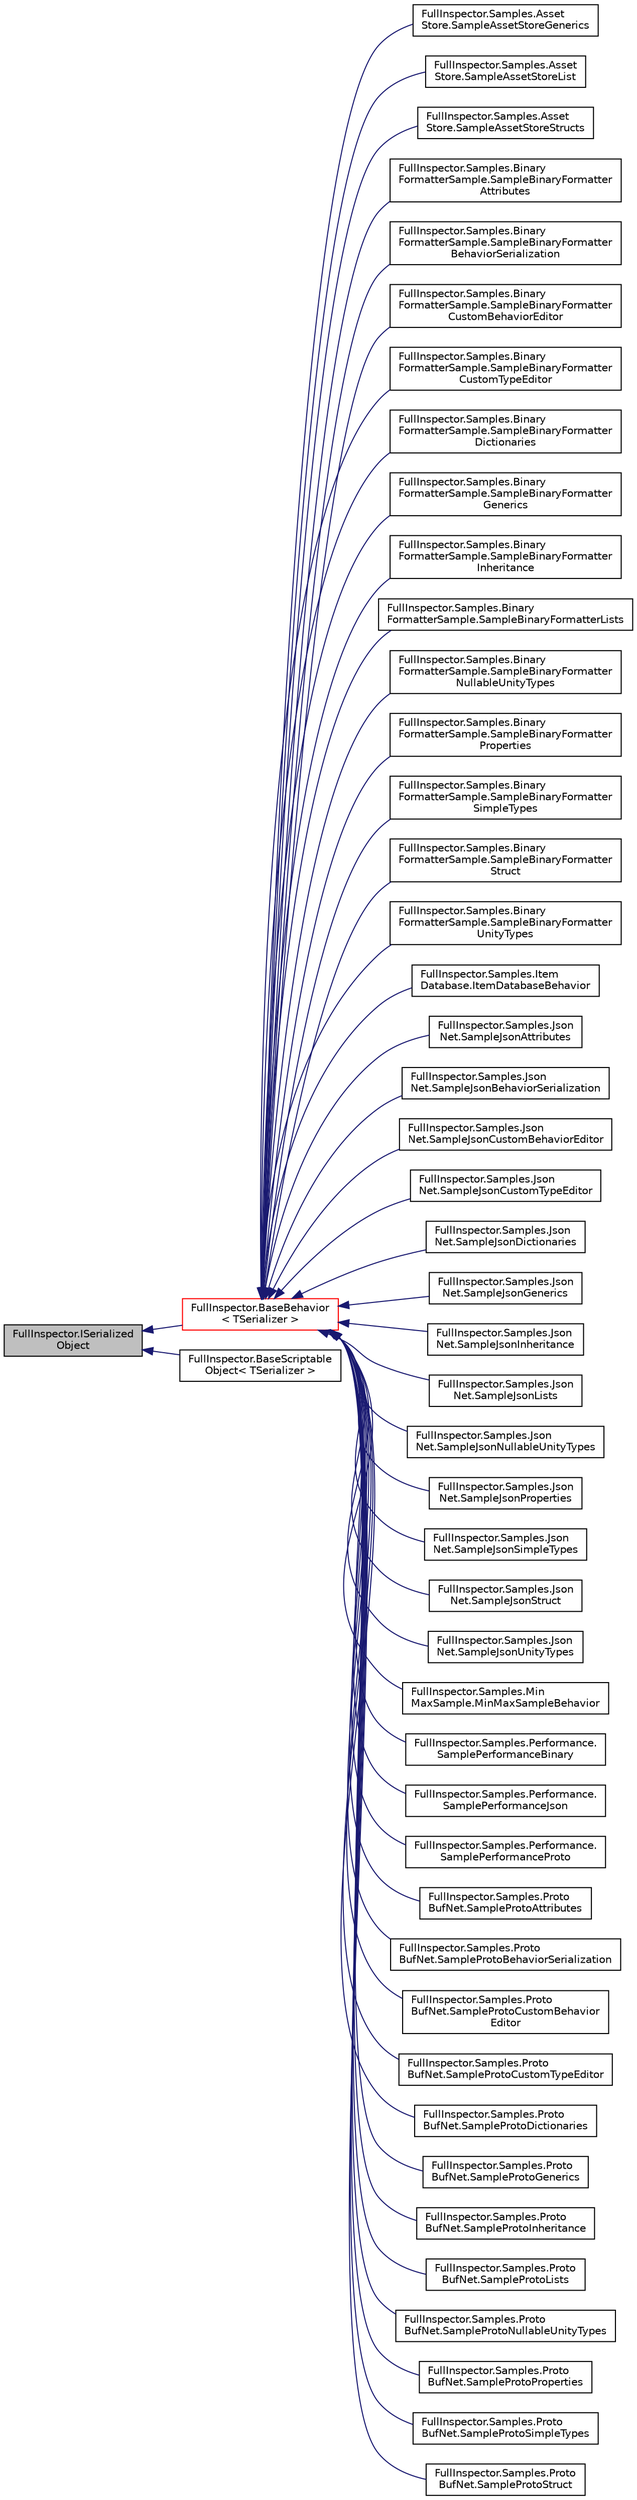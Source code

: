 digraph "FullInspector.ISerializedObject"
{
  edge [fontname="Helvetica",fontsize="10",labelfontname="Helvetica",labelfontsize="10"];
  node [fontname="Helvetica",fontsize="10",shape=record];
  rankdir="LR";
  Node1 [label="FullInspector.ISerialized\lObject",height=0.2,width=0.4,color="black", fillcolor="grey75", style="filled" fontcolor="black"];
  Node1 -> Node2 [dir="back",color="midnightblue",fontsize="10",style="solid",fontname="Helvetica"];
  Node2 [label="FullInspector.BaseBehavior\l\< TSerializer \>",height=0.2,width=0.4,color="red", fillcolor="white", style="filled",URL="$class_full_inspector_1_1_base_behavior_3_01_t_serializer_01_4.html",tooltip="Provides a better inspector and serialization experience in Unity. "];
  Node2 -> Node3 [dir="back",color="midnightblue",fontsize="10",style="solid",fontname="Helvetica"];
  Node3 [label="FullInspector.Samples.Asset\lStore.SampleAssetStoreGenerics",height=0.2,width=0.4,color="black", fillcolor="white", style="filled",URL="$class_full_inspector_1_1_samples_1_1_asset_store_1_1_sample_asset_store_generics.html"];
  Node2 -> Node4 [dir="back",color="midnightblue",fontsize="10",style="solid",fontname="Helvetica"];
  Node4 [label="FullInspector.Samples.Asset\lStore.SampleAssetStoreList",height=0.2,width=0.4,color="black", fillcolor="white", style="filled",URL="$class_full_inspector_1_1_samples_1_1_asset_store_1_1_sample_asset_store_list.html"];
  Node2 -> Node5 [dir="back",color="midnightblue",fontsize="10",style="solid",fontname="Helvetica"];
  Node5 [label="FullInspector.Samples.Asset\lStore.SampleAssetStoreStructs",height=0.2,width=0.4,color="black", fillcolor="white", style="filled",URL="$class_full_inspector_1_1_samples_1_1_asset_store_1_1_sample_asset_store_structs.html"];
  Node2 -> Node6 [dir="back",color="midnightblue",fontsize="10",style="solid",fontname="Helvetica"];
  Node6 [label="FullInspector.Samples.Binary\lFormatterSample.SampleBinaryFormatter\lAttributes",height=0.2,width=0.4,color="black", fillcolor="white", style="filled",URL="$class_full_inspector_1_1_samples_1_1_binary_formatter_sample_1_1_sample_binary_formatter_attributes.html"];
  Node2 -> Node7 [dir="back",color="midnightblue",fontsize="10",style="solid",fontname="Helvetica"];
  Node7 [label="FullInspector.Samples.Binary\lFormatterSample.SampleBinaryFormatter\lBehaviorSerialization",height=0.2,width=0.4,color="black", fillcolor="white", style="filled",URL="$class_full_inspector_1_1_samples_1_1_binary_formatter_sample_1_1_sample_binary_formatter_behavior_serialization.html"];
  Node2 -> Node8 [dir="back",color="midnightblue",fontsize="10",style="solid",fontname="Helvetica"];
  Node8 [label="FullInspector.Samples.Binary\lFormatterSample.SampleBinaryFormatter\lCustomBehaviorEditor",height=0.2,width=0.4,color="black", fillcolor="white", style="filled",URL="$class_full_inspector_1_1_samples_1_1_binary_formatter_sample_1_1_sample_binary_formatter_custom_behavior_editor.html"];
  Node2 -> Node9 [dir="back",color="midnightblue",fontsize="10",style="solid",fontname="Helvetica"];
  Node9 [label="FullInspector.Samples.Binary\lFormatterSample.SampleBinaryFormatter\lCustomTypeEditor",height=0.2,width=0.4,color="black", fillcolor="white", style="filled",URL="$class_full_inspector_1_1_samples_1_1_binary_formatter_sample_1_1_sample_binary_formatter_custom_type_editor.html"];
  Node2 -> Node10 [dir="back",color="midnightblue",fontsize="10",style="solid",fontname="Helvetica"];
  Node10 [label="FullInspector.Samples.Binary\lFormatterSample.SampleBinaryFormatter\lDictionaries",height=0.2,width=0.4,color="black", fillcolor="white", style="filled",URL="$class_full_inspector_1_1_samples_1_1_binary_formatter_sample_1_1_sample_binary_formatter_dictionaries.html"];
  Node2 -> Node11 [dir="back",color="midnightblue",fontsize="10",style="solid",fontname="Helvetica"];
  Node11 [label="FullInspector.Samples.Binary\lFormatterSample.SampleBinaryFormatter\lGenerics",height=0.2,width=0.4,color="black", fillcolor="white", style="filled",URL="$class_full_inspector_1_1_samples_1_1_binary_formatter_sample_1_1_sample_binary_formatter_generics.html"];
  Node2 -> Node12 [dir="back",color="midnightblue",fontsize="10",style="solid",fontname="Helvetica"];
  Node12 [label="FullInspector.Samples.Binary\lFormatterSample.SampleBinaryFormatter\lInheritance",height=0.2,width=0.4,color="black", fillcolor="white", style="filled",URL="$class_full_inspector_1_1_samples_1_1_binary_formatter_sample_1_1_sample_binary_formatter_inheritance.html"];
  Node2 -> Node13 [dir="back",color="midnightblue",fontsize="10",style="solid",fontname="Helvetica"];
  Node13 [label="FullInspector.Samples.Binary\lFormatterSample.SampleBinaryFormatterLists",height=0.2,width=0.4,color="black", fillcolor="white", style="filled",URL="$class_full_inspector_1_1_samples_1_1_binary_formatter_sample_1_1_sample_binary_formatter_lists.html"];
  Node2 -> Node14 [dir="back",color="midnightblue",fontsize="10",style="solid",fontname="Helvetica"];
  Node14 [label="FullInspector.Samples.Binary\lFormatterSample.SampleBinaryFormatter\lNullableUnityTypes",height=0.2,width=0.4,color="black", fillcolor="white", style="filled",URL="$class_full_inspector_1_1_samples_1_1_binary_formatter_sample_1_1_sample_binary_formatter_nullable_unity_types.html"];
  Node2 -> Node15 [dir="back",color="midnightblue",fontsize="10",style="solid",fontname="Helvetica"];
  Node15 [label="FullInspector.Samples.Binary\lFormatterSample.SampleBinaryFormatter\lProperties",height=0.2,width=0.4,color="black", fillcolor="white", style="filled",URL="$class_full_inspector_1_1_samples_1_1_binary_formatter_sample_1_1_sample_binary_formatter_properties.html"];
  Node2 -> Node16 [dir="back",color="midnightblue",fontsize="10",style="solid",fontname="Helvetica"];
  Node16 [label="FullInspector.Samples.Binary\lFormatterSample.SampleBinaryFormatter\lSimpleTypes",height=0.2,width=0.4,color="black", fillcolor="white", style="filled",URL="$class_full_inspector_1_1_samples_1_1_binary_formatter_sample_1_1_sample_binary_formatter_simple_types.html"];
  Node2 -> Node17 [dir="back",color="midnightblue",fontsize="10",style="solid",fontname="Helvetica"];
  Node17 [label="FullInspector.Samples.Binary\lFormatterSample.SampleBinaryFormatter\lStruct",height=0.2,width=0.4,color="black", fillcolor="white", style="filled",URL="$class_full_inspector_1_1_samples_1_1_binary_formatter_sample_1_1_sample_binary_formatter_struct.html"];
  Node2 -> Node18 [dir="back",color="midnightblue",fontsize="10",style="solid",fontname="Helvetica"];
  Node18 [label="FullInspector.Samples.Binary\lFormatterSample.SampleBinaryFormatter\lUnityTypes",height=0.2,width=0.4,color="black", fillcolor="white", style="filled",URL="$class_full_inspector_1_1_samples_1_1_binary_formatter_sample_1_1_sample_binary_formatter_unity_types.html"];
  Node2 -> Node19 [dir="back",color="midnightblue",fontsize="10",style="solid",fontname="Helvetica"];
  Node19 [label="FullInspector.Samples.Item\lDatabase.ItemDatabaseBehavior",height=0.2,width=0.4,color="black", fillcolor="white", style="filled",URL="$class_full_inspector_1_1_samples_1_1_item_database_1_1_item_database_behavior.html"];
  Node2 -> Node20 [dir="back",color="midnightblue",fontsize="10",style="solid",fontname="Helvetica"];
  Node20 [label="FullInspector.Samples.Json\lNet.SampleJsonAttributes",height=0.2,width=0.4,color="black", fillcolor="white", style="filled",URL="$class_full_inspector_1_1_samples_1_1_json_net_1_1_sample_json_attributes.html"];
  Node2 -> Node21 [dir="back",color="midnightblue",fontsize="10",style="solid",fontname="Helvetica"];
  Node21 [label="FullInspector.Samples.Json\lNet.SampleJsonBehaviorSerialization",height=0.2,width=0.4,color="black", fillcolor="white", style="filled",URL="$class_full_inspector_1_1_samples_1_1_json_net_1_1_sample_json_behavior_serialization.html"];
  Node2 -> Node22 [dir="back",color="midnightblue",fontsize="10",style="solid",fontname="Helvetica"];
  Node22 [label="FullInspector.Samples.Json\lNet.SampleJsonCustomBehaviorEditor",height=0.2,width=0.4,color="black", fillcolor="white", style="filled",URL="$class_full_inspector_1_1_samples_1_1_json_net_1_1_sample_json_custom_behavior_editor.html"];
  Node2 -> Node23 [dir="back",color="midnightblue",fontsize="10",style="solid",fontname="Helvetica"];
  Node23 [label="FullInspector.Samples.Json\lNet.SampleJsonCustomTypeEditor",height=0.2,width=0.4,color="black", fillcolor="white", style="filled",URL="$class_full_inspector_1_1_samples_1_1_json_net_1_1_sample_json_custom_type_editor.html"];
  Node2 -> Node24 [dir="back",color="midnightblue",fontsize="10",style="solid",fontname="Helvetica"];
  Node24 [label="FullInspector.Samples.Json\lNet.SampleJsonDictionaries",height=0.2,width=0.4,color="black", fillcolor="white", style="filled",URL="$class_full_inspector_1_1_samples_1_1_json_net_1_1_sample_json_dictionaries.html"];
  Node2 -> Node25 [dir="back",color="midnightblue",fontsize="10",style="solid",fontname="Helvetica"];
  Node25 [label="FullInspector.Samples.Json\lNet.SampleJsonGenerics",height=0.2,width=0.4,color="black", fillcolor="white", style="filled",URL="$class_full_inspector_1_1_samples_1_1_json_net_1_1_sample_json_generics.html"];
  Node2 -> Node26 [dir="back",color="midnightblue",fontsize="10",style="solid",fontname="Helvetica"];
  Node26 [label="FullInspector.Samples.Json\lNet.SampleJsonInheritance",height=0.2,width=0.4,color="black", fillcolor="white", style="filled",URL="$class_full_inspector_1_1_samples_1_1_json_net_1_1_sample_json_inheritance.html"];
  Node2 -> Node27 [dir="back",color="midnightblue",fontsize="10",style="solid",fontname="Helvetica"];
  Node27 [label="FullInspector.Samples.Json\lNet.SampleJsonLists",height=0.2,width=0.4,color="black", fillcolor="white", style="filled",URL="$class_full_inspector_1_1_samples_1_1_json_net_1_1_sample_json_lists.html"];
  Node2 -> Node28 [dir="back",color="midnightblue",fontsize="10",style="solid",fontname="Helvetica"];
  Node28 [label="FullInspector.Samples.Json\lNet.SampleJsonNullableUnityTypes",height=0.2,width=0.4,color="black", fillcolor="white", style="filled",URL="$class_full_inspector_1_1_samples_1_1_json_net_1_1_sample_json_nullable_unity_types.html"];
  Node2 -> Node29 [dir="back",color="midnightblue",fontsize="10",style="solid",fontname="Helvetica"];
  Node29 [label="FullInspector.Samples.Json\lNet.SampleJsonProperties",height=0.2,width=0.4,color="black", fillcolor="white", style="filled",URL="$class_full_inspector_1_1_samples_1_1_json_net_1_1_sample_json_properties.html"];
  Node2 -> Node30 [dir="back",color="midnightblue",fontsize="10",style="solid",fontname="Helvetica"];
  Node30 [label="FullInspector.Samples.Json\lNet.SampleJsonSimpleTypes",height=0.2,width=0.4,color="black", fillcolor="white", style="filled",URL="$class_full_inspector_1_1_samples_1_1_json_net_1_1_sample_json_simple_types.html"];
  Node2 -> Node31 [dir="back",color="midnightblue",fontsize="10",style="solid",fontname="Helvetica"];
  Node31 [label="FullInspector.Samples.Json\lNet.SampleJsonStruct",height=0.2,width=0.4,color="black", fillcolor="white", style="filled",URL="$class_full_inspector_1_1_samples_1_1_json_net_1_1_sample_json_struct.html"];
  Node2 -> Node32 [dir="back",color="midnightblue",fontsize="10",style="solid",fontname="Helvetica"];
  Node32 [label="FullInspector.Samples.Json\lNet.SampleJsonUnityTypes",height=0.2,width=0.4,color="black", fillcolor="white", style="filled",URL="$class_full_inspector_1_1_samples_1_1_json_net_1_1_sample_json_unity_types.html"];
  Node2 -> Node33 [dir="back",color="midnightblue",fontsize="10",style="solid",fontname="Helvetica"];
  Node33 [label="FullInspector.Samples.Min\lMaxSample.MinMaxSampleBehavior",height=0.2,width=0.4,color="black", fillcolor="white", style="filled",URL="$class_full_inspector_1_1_samples_1_1_min_max_sample_1_1_min_max_sample_behavior.html"];
  Node2 -> Node34 [dir="back",color="midnightblue",fontsize="10",style="solid",fontname="Helvetica"];
  Node34 [label="FullInspector.Samples.Performance.\lSamplePerformanceBinary",height=0.2,width=0.4,color="black", fillcolor="white", style="filled",URL="$class_full_inspector_1_1_samples_1_1_performance_1_1_sample_performance_binary.html"];
  Node2 -> Node35 [dir="back",color="midnightblue",fontsize="10",style="solid",fontname="Helvetica"];
  Node35 [label="FullInspector.Samples.Performance.\lSamplePerformanceJson",height=0.2,width=0.4,color="black", fillcolor="white", style="filled",URL="$class_full_inspector_1_1_samples_1_1_performance_1_1_sample_performance_json.html"];
  Node2 -> Node36 [dir="back",color="midnightblue",fontsize="10",style="solid",fontname="Helvetica"];
  Node36 [label="FullInspector.Samples.Performance.\lSamplePerformanceProto",height=0.2,width=0.4,color="black", fillcolor="white", style="filled",URL="$class_full_inspector_1_1_samples_1_1_performance_1_1_sample_performance_proto.html"];
  Node2 -> Node37 [dir="back",color="midnightblue",fontsize="10",style="solid",fontname="Helvetica"];
  Node37 [label="FullInspector.Samples.Proto\lBufNet.SampleProtoAttributes",height=0.2,width=0.4,color="black", fillcolor="white", style="filled",URL="$class_full_inspector_1_1_samples_1_1_proto_buf_net_1_1_sample_proto_attributes.html"];
  Node2 -> Node38 [dir="back",color="midnightblue",fontsize="10",style="solid",fontname="Helvetica"];
  Node38 [label="FullInspector.Samples.Proto\lBufNet.SampleProtoBehaviorSerialization",height=0.2,width=0.4,color="black", fillcolor="white", style="filled",URL="$class_full_inspector_1_1_samples_1_1_proto_buf_net_1_1_sample_proto_behavior_serialization.html"];
  Node2 -> Node39 [dir="back",color="midnightblue",fontsize="10",style="solid",fontname="Helvetica"];
  Node39 [label="FullInspector.Samples.Proto\lBufNet.SampleProtoCustomBehavior\lEditor",height=0.2,width=0.4,color="black", fillcolor="white", style="filled",URL="$class_full_inspector_1_1_samples_1_1_proto_buf_net_1_1_sample_proto_custom_behavior_editor.html"];
  Node2 -> Node40 [dir="back",color="midnightblue",fontsize="10",style="solid",fontname="Helvetica"];
  Node40 [label="FullInspector.Samples.Proto\lBufNet.SampleProtoCustomTypeEditor",height=0.2,width=0.4,color="black", fillcolor="white", style="filled",URL="$class_full_inspector_1_1_samples_1_1_proto_buf_net_1_1_sample_proto_custom_type_editor.html"];
  Node2 -> Node41 [dir="back",color="midnightblue",fontsize="10",style="solid",fontname="Helvetica"];
  Node41 [label="FullInspector.Samples.Proto\lBufNet.SampleProtoDictionaries",height=0.2,width=0.4,color="black", fillcolor="white", style="filled",URL="$class_full_inspector_1_1_samples_1_1_proto_buf_net_1_1_sample_proto_dictionaries.html"];
  Node2 -> Node42 [dir="back",color="midnightblue",fontsize="10",style="solid",fontname="Helvetica"];
  Node42 [label="FullInspector.Samples.Proto\lBufNet.SampleProtoGenerics",height=0.2,width=0.4,color="black", fillcolor="white", style="filled",URL="$class_full_inspector_1_1_samples_1_1_proto_buf_net_1_1_sample_proto_generics.html"];
  Node2 -> Node43 [dir="back",color="midnightblue",fontsize="10",style="solid",fontname="Helvetica"];
  Node43 [label="FullInspector.Samples.Proto\lBufNet.SampleProtoInheritance",height=0.2,width=0.4,color="black", fillcolor="white", style="filled",URL="$class_full_inspector_1_1_samples_1_1_proto_buf_net_1_1_sample_proto_inheritance.html"];
  Node2 -> Node44 [dir="back",color="midnightblue",fontsize="10",style="solid",fontname="Helvetica"];
  Node44 [label="FullInspector.Samples.Proto\lBufNet.SampleProtoLists",height=0.2,width=0.4,color="black", fillcolor="white", style="filled",URL="$class_full_inspector_1_1_samples_1_1_proto_buf_net_1_1_sample_proto_lists.html"];
  Node2 -> Node45 [dir="back",color="midnightblue",fontsize="10",style="solid",fontname="Helvetica"];
  Node45 [label="FullInspector.Samples.Proto\lBufNet.SampleProtoNullableUnityTypes",height=0.2,width=0.4,color="black", fillcolor="white", style="filled",URL="$class_full_inspector_1_1_samples_1_1_proto_buf_net_1_1_sample_proto_nullable_unity_types.html"];
  Node2 -> Node46 [dir="back",color="midnightblue",fontsize="10",style="solid",fontname="Helvetica"];
  Node46 [label="FullInspector.Samples.Proto\lBufNet.SampleProtoProperties",height=0.2,width=0.4,color="black", fillcolor="white", style="filled",URL="$class_full_inspector_1_1_samples_1_1_proto_buf_net_1_1_sample_proto_properties.html"];
  Node2 -> Node47 [dir="back",color="midnightblue",fontsize="10",style="solid",fontname="Helvetica"];
  Node47 [label="FullInspector.Samples.Proto\lBufNet.SampleProtoSimpleTypes",height=0.2,width=0.4,color="black", fillcolor="white", style="filled",URL="$class_full_inspector_1_1_samples_1_1_proto_buf_net_1_1_sample_proto_simple_types.html"];
  Node2 -> Node48 [dir="back",color="midnightblue",fontsize="10",style="solid",fontname="Helvetica"];
  Node48 [label="FullInspector.Samples.Proto\lBufNet.SampleProtoStruct",height=0.2,width=0.4,color="black", fillcolor="white", style="filled",URL="$class_full_inspector_1_1_samples_1_1_proto_buf_net_1_1_sample_proto_struct.html"];
  Node1 -> Node49 [dir="back",color="midnightblue",fontsize="10",style="solid",fontname="Helvetica"];
  Node49 [label="FullInspector.BaseScriptable\lObject\< TSerializer \>",height=0.2,width=0.4,color="black", fillcolor="white", style="filled",URL="$class_full_inspector_1_1_base_scriptable_object_3_01_t_serializer_01_4.html"];
}
